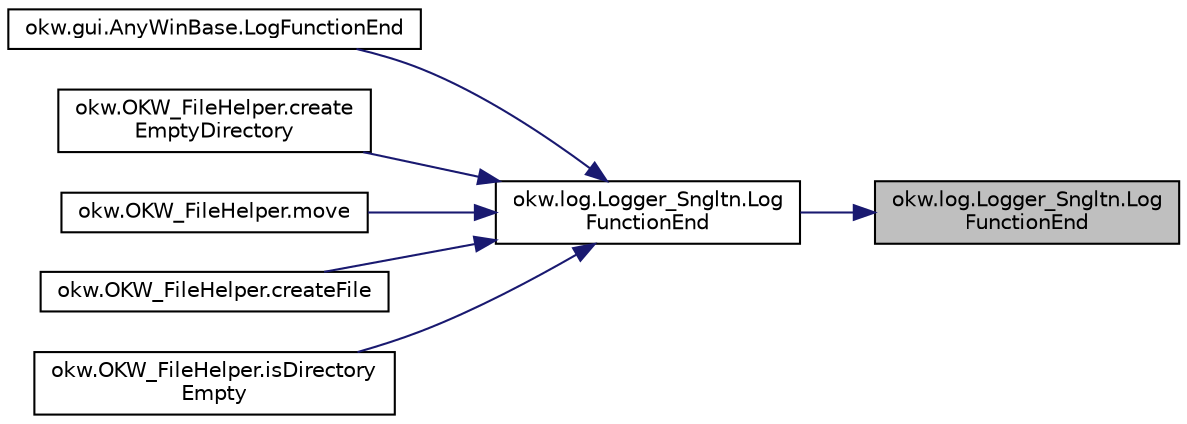digraph "okw.log.Logger_Sngltn.LogFunctionEnd"
{
 // INTERACTIVE_SVG=YES
 // LATEX_PDF_SIZE
  edge [fontname="Helvetica",fontsize="10",labelfontname="Helvetica",labelfontsize="10"];
  node [fontname="Helvetica",fontsize="10",shape=record];
  rankdir="RL";
  Node95 [label="okw.log.Logger_Sngltn.Log\lFunctionEnd",height=0.2,width=0.4,color="black", fillcolor="grey75", style="filled", fontcolor="black",tooltip="LogFunctionEnd:"];
  Node95 -> Node96 [dir="back",color="midnightblue",fontsize="10",style="solid",fontname="Helvetica"];
  Node96 [label="okw.log.Logger_Sngltn.Log\lFunctionEnd",height=0.2,width=0.4,color="black", fillcolor="white", style="filled",URL="$classokw_1_1log_1_1_logger___sngltn.html#a0244bf1669504c69ba8a4fad67e00721",tooltip="LogFunctionEnd(String):"];
  Node96 -> Node97 [dir="back",color="midnightblue",fontsize="10",style="solid",fontname="Helvetica"];
  Node97 [label="okw.gui.AnyWinBase.LogFunctionEnd",height=0.2,width=0.4,color="black", fillcolor="white", style="filled",URL="$classokw_1_1gui_1_1_any_win_base.html#afc3cff59cf8744b2d6711b090e3f88e2",tooltip="Methode ruft die Methode Logger.Instance.LogFunctionEnd() auf."];
  Node96 -> Node98 [dir="back",color="midnightblue",fontsize="10",style="solid",fontname="Helvetica"];
  Node98 [label="okw.OKW_FileHelper.create\lEmptyDirectory",height=0.2,width=0.4,color="black", fillcolor="white", style="filled",URL="$classokw_1_1_o_k_w___file_helper.html#a3f1e666538681aaa975fde389b707ee7",tooltip=" "];
  Node96 -> Node99 [dir="back",color="midnightblue",fontsize="10",style="solid",fontname="Helvetica"];
  Node99 [label="okw.OKW_FileHelper.move",height=0.2,width=0.4,color="black", fillcolor="white", style="filled",URL="$classokw_1_1_o_k_w___file_helper.html#a3002a43c90d8b9c368d68642d586defd",tooltip="Verschiebt die gegeben Quell-Datei zu einer neuen Ziel-Datei."];
  Node96 -> Node100 [dir="back",color="midnightblue",fontsize="10",style="solid",fontname="Helvetica"];
  Node100 [label="okw.OKW_FileHelper.createFile",height=0.2,width=0.4,color="black", fillcolor="white", style="filled",URL="$classokw_1_1_o_k_w___file_helper.html#a971febc29814ec065a22940729d7eeb7",tooltip="Legt eine Leere Datei an."];
  Node96 -> Node101 [dir="back",color="midnightblue",fontsize="10",style="solid",fontname="Helvetica"];
  Node101 [label="okw.OKW_FileHelper.isDirectory\lEmpty",height=0.2,width=0.4,color="black", fillcolor="white", style="filled",URL="$classokw_1_1_o_k_w___file_helper.html#a60cde3f4abccd6a69a43045c6e8d0ef9",tooltip="Diese Methode prüft, ob das angegebene Vrzeicniss leer ist."];
}
